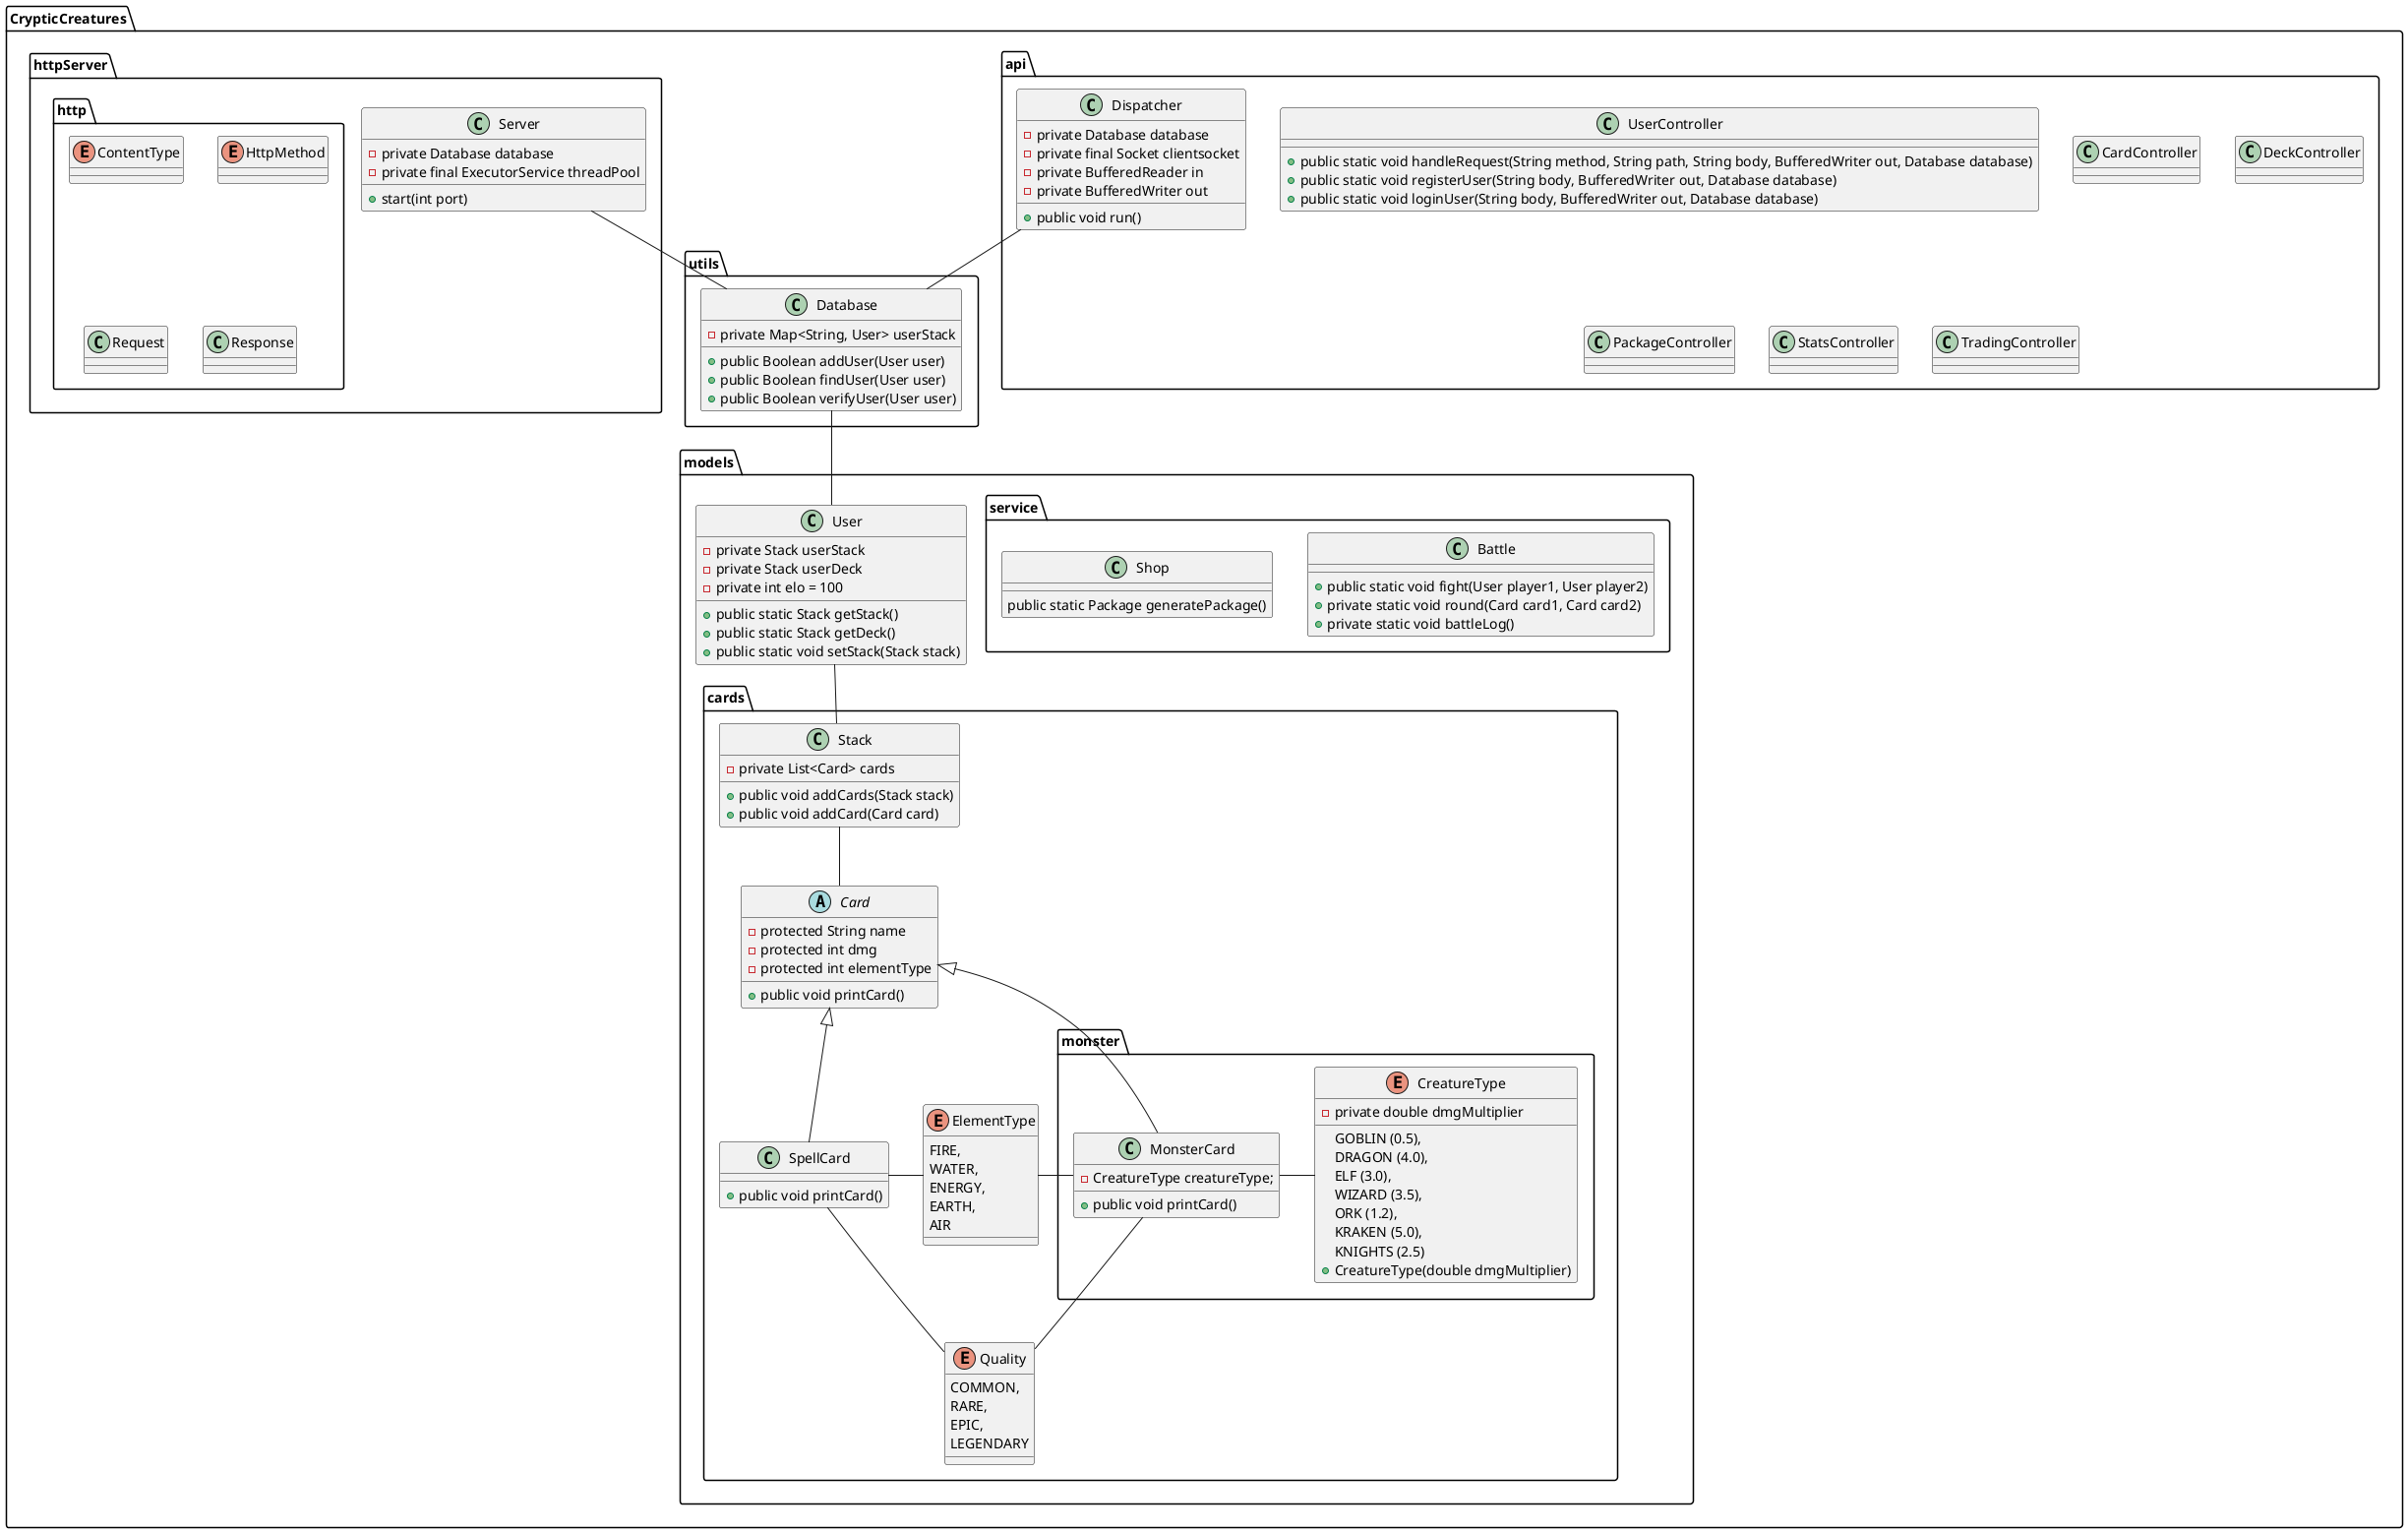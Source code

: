 @startuml
'https://plantuml.com/class-diagram

package CrypticCreatures{

    package models{
        package cards{
            Stack -- Card

            Card <|-- SpellCard

            SpellCard - ElementType
            SpellCard -- Quality

            class Stack{
                -private List<Card> cards
                +public void addCards(Stack stack)
                +public void addCard(Card card)
            }

            abstract class Card{
                -protected String name
                -protected int dmg
                -protected int elementType
                +public void printCard()
            }

            class SpellCard{
                +public void printCard()
            }

            package monster{
                Card <|-- MonsterCard

                MonsterCard - CreatureType
                ElementType - MonsterCard

                MonsterCard -- Quality

                class MonsterCard{
                    -CreatureType creatureType;
                    +public void printCard()
                }
                enum CreatureType {
                            GOBLIN (0.5),
                            DRAGON (4.0),
                            ELF (3.0),
                            WIZARD (3.5),
                            ORK (1.2),
                            KRAKEN (5.0),
                            KNIGHTS (2.5)

                            -private double dmgMultiplier
                            +CreatureType(double dmgMultiplier)
                }
            }

            enum Quality {
                COMMON,
                RARE,
                EPIC,
                LEGENDARY
            }
            enum ElementType {
                FIRE,
                WATER,
                ENERGY,
                EARTH,
                AIR
            }


        }

        package service{
            class Battle{
                +public static void fight(User player1, User player2)
                +private static void round(Card card1, Card card2)
                +private static void battleLog()
            }
            class Shop{
                public static Package generatePackage()
            }
        }

        User -- Stack
        class User{
            -private Stack userStack
            -private Stack userDeck
            -private int elo = 100
            +public static Stack getStack()
            +public static Stack getDeck()
            +public static void setStack(Stack stack)
        }
    }
    package utils{
        Database -- User
        class Database{
            - private Map<String, User> userStack
            + public Boolean addUser(User user)
            + public Boolean findUser(User user)
            + public Boolean verifyUser(User user)
        }
    }

    package api{
        Dispatcher -- Database
        class Dispatcher{
            - private Database database
            - private final Socket clientsocket
            - private BufferedReader in
            - private BufferedWriter out
            + public void run()
        }
        class UserController{
            + public static void handleRequest(String method, String path, String body, BufferedWriter out, Database database)
            + public static void registerUser(String body, BufferedWriter out, Database database)
            + public static void loginUser(String body, BufferedWriter out, Database database)
        }
        class CardController{
        }
        class DeckController{
        }
        class PackageController{
        }
        class StatsController{
        }
        class TradingController{
        }
    }
    package httpServer{
        Server -- Database
        package http{
            enum ContentType{}
            enum HttpMethod{}
            class Request{}
            class Response{}
        }
        class Server{
            - private Database database
            - private final ExecutorService threadPool
            + start(int port)
        }
    }
}
@enduml